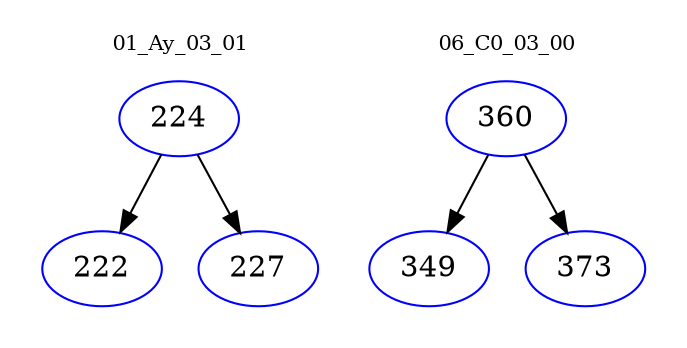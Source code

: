 digraph{
subgraph cluster_0 {
color = white
label = "01_Ay_03_01";
fontsize=10;
T0_224 [label="224", color="blue"]
T0_224 -> T0_222 [color="black"]
T0_222 [label="222", color="blue"]
T0_224 -> T0_227 [color="black"]
T0_227 [label="227", color="blue"]
}
subgraph cluster_1 {
color = white
label = "06_C0_03_00";
fontsize=10;
T1_360 [label="360", color="blue"]
T1_360 -> T1_349 [color="black"]
T1_349 [label="349", color="blue"]
T1_360 -> T1_373 [color="black"]
T1_373 [label="373", color="blue"]
}
}
